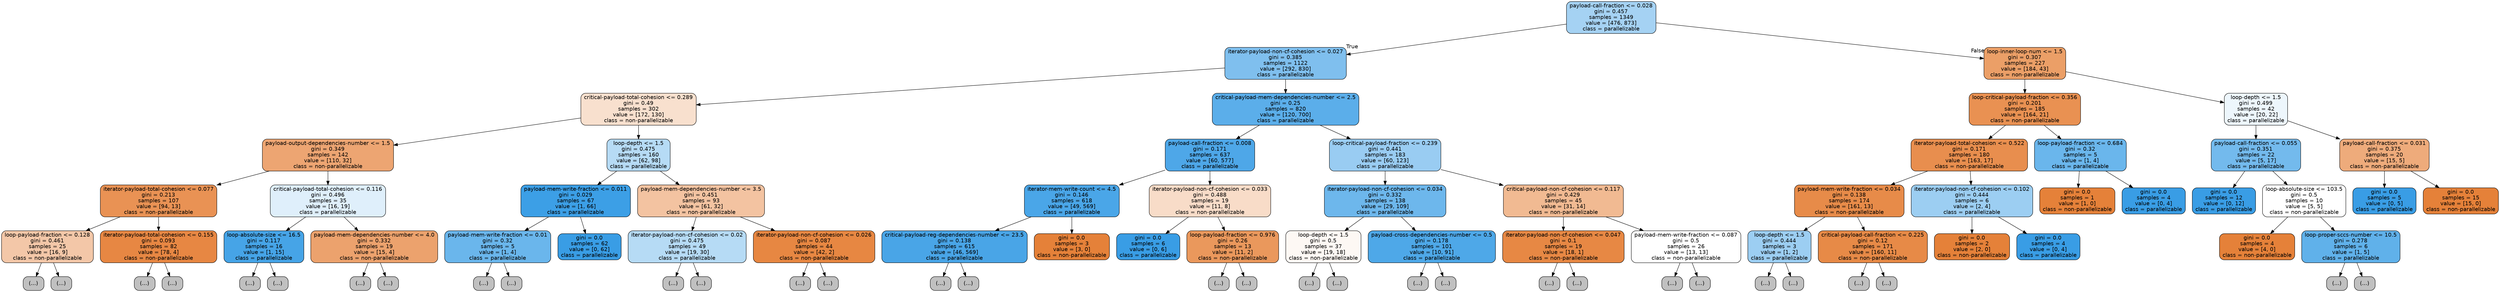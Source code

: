 digraph Tree {
node [shape=box, style="filled, rounded", color="black", fontname=helvetica] ;
edge [fontname=helvetica] ;
0 [label="payload-call-fraction <= 0.028\ngini = 0.457\nsamples = 1349\nvalue = [476, 873]\nclass = parallelizable", fillcolor="#399de574"] ;
1 [label="iterator-payload-non-cf-cohesion <= 0.027\ngini = 0.385\nsamples = 1122\nvalue = [292, 830]\nclass = parallelizable", fillcolor="#399de5a5"] ;
0 -> 1 [labeldistance=2.5, labelangle=45, headlabel="True"] ;
2 [label="critical-payload-total-cohesion <= 0.289\ngini = 0.49\nsamples = 302\nvalue = [172, 130]\nclass = non-parallelizable", fillcolor="#e581393e"] ;
1 -> 2 ;
3 [label="payload-output-dependencies-number <= 1.5\ngini = 0.349\nsamples = 142\nvalue = [110, 32]\nclass = non-parallelizable", fillcolor="#e58139b5"] ;
2 -> 3 ;
4 [label="iterator-payload-total-cohesion <= 0.077\ngini = 0.213\nsamples = 107\nvalue = [94, 13]\nclass = non-parallelizable", fillcolor="#e58139dc"] ;
3 -> 4 ;
5 [label="loop-payload-fraction <= 0.128\ngini = 0.461\nsamples = 25\nvalue = [16, 9]\nclass = non-parallelizable", fillcolor="#e5813970"] ;
4 -> 5 ;
6 [label="(...)", fillcolor="#C0C0C0"] ;
5 -> 6 ;
11 [label="(...)", fillcolor="#C0C0C0"] ;
5 -> 11 ;
16 [label="iterator-payload-total-cohesion <= 0.155\ngini = 0.093\nsamples = 82\nvalue = [78, 4]\nclass = non-parallelizable", fillcolor="#e58139f2"] ;
4 -> 16 ;
17 [label="(...)", fillcolor="#C0C0C0"] ;
16 -> 17 ;
22 [label="(...)", fillcolor="#C0C0C0"] ;
16 -> 22 ;
27 [label="critical-payload-total-cohesion <= 0.116\ngini = 0.496\nsamples = 35\nvalue = [16, 19]\nclass = parallelizable", fillcolor="#399de528"] ;
3 -> 27 ;
28 [label="loop-absolute-size <= 16.5\ngini = 0.117\nsamples = 16\nvalue = [1, 15]\nclass = parallelizable", fillcolor="#399de5ee"] ;
27 -> 28 ;
29 [label="(...)", fillcolor="#C0C0C0"] ;
28 -> 29 ;
30 [label="(...)", fillcolor="#C0C0C0"] ;
28 -> 30 ;
31 [label="payload-mem-dependencies-number <= 4.0\ngini = 0.332\nsamples = 19\nvalue = [15, 4]\nclass = non-parallelizable", fillcolor="#e58139bb"] ;
27 -> 31 ;
32 [label="(...)", fillcolor="#C0C0C0"] ;
31 -> 32 ;
33 [label="(...)", fillcolor="#C0C0C0"] ;
31 -> 33 ;
38 [label="loop-depth <= 1.5\ngini = 0.475\nsamples = 160\nvalue = [62, 98]\nclass = parallelizable", fillcolor="#399de55e"] ;
2 -> 38 ;
39 [label="payload-mem-write-fraction <= 0.011\ngini = 0.029\nsamples = 67\nvalue = [1, 66]\nclass = parallelizable", fillcolor="#399de5fb"] ;
38 -> 39 ;
40 [label="payload-mem-write-fraction <= 0.01\ngini = 0.32\nsamples = 5\nvalue = [1, 4]\nclass = parallelizable", fillcolor="#399de5bf"] ;
39 -> 40 ;
41 [label="(...)", fillcolor="#C0C0C0"] ;
40 -> 41 ;
42 [label="(...)", fillcolor="#C0C0C0"] ;
40 -> 42 ;
43 [label="gini = 0.0\nsamples = 62\nvalue = [0, 62]\nclass = parallelizable", fillcolor="#399de5ff"] ;
39 -> 43 ;
44 [label="payload-mem-dependencies-number <= 3.5\ngini = 0.451\nsamples = 93\nvalue = [61, 32]\nclass = non-parallelizable", fillcolor="#e5813979"] ;
38 -> 44 ;
45 [label="iterator-payload-non-cf-cohesion <= 0.02\ngini = 0.475\nsamples = 49\nvalue = [19, 30]\nclass = parallelizable", fillcolor="#399de55e"] ;
44 -> 45 ;
46 [label="(...)", fillcolor="#C0C0C0"] ;
45 -> 46 ;
55 [label="(...)", fillcolor="#C0C0C0"] ;
45 -> 55 ;
62 [label="iterator-payload-non-cf-cohesion <= 0.026\ngini = 0.087\nsamples = 44\nvalue = [42, 2]\nclass = non-parallelizable", fillcolor="#e58139f3"] ;
44 -> 62 ;
63 [label="(...)", fillcolor="#C0C0C0"] ;
62 -> 63 ;
68 [label="(...)", fillcolor="#C0C0C0"] ;
62 -> 68 ;
69 [label="critical-payload-mem-dependencies-number <= 2.5\ngini = 0.25\nsamples = 820\nvalue = [120, 700]\nclass = parallelizable", fillcolor="#399de5d3"] ;
1 -> 69 ;
70 [label="payload-call-fraction <= 0.008\ngini = 0.171\nsamples = 637\nvalue = [60, 577]\nclass = parallelizable", fillcolor="#399de5e4"] ;
69 -> 70 ;
71 [label="iterator-mem-write-count <= 4.5\ngini = 0.146\nsamples = 618\nvalue = [49, 569]\nclass = parallelizable", fillcolor="#399de5e9"] ;
70 -> 71 ;
72 [label="critical-payload-reg-dependencies-number <= 23.5\ngini = 0.138\nsamples = 615\nvalue = [46, 569]\nclass = parallelizable", fillcolor="#399de5ea"] ;
71 -> 72 ;
73 [label="(...)", fillcolor="#C0C0C0"] ;
72 -> 73 ;
152 [label="(...)", fillcolor="#C0C0C0"] ;
72 -> 152 ;
153 [label="gini = 0.0\nsamples = 3\nvalue = [3, 0]\nclass = non-parallelizable", fillcolor="#e58139ff"] ;
71 -> 153 ;
154 [label="iterator-payload-non-cf-cohesion <= 0.033\ngini = 0.488\nsamples = 19\nvalue = [11, 8]\nclass = non-parallelizable", fillcolor="#e5813946"] ;
70 -> 154 ;
155 [label="gini = 0.0\nsamples = 6\nvalue = [0, 6]\nclass = parallelizable", fillcolor="#399de5ff"] ;
154 -> 155 ;
156 [label="loop-payload-fraction <= 0.976\ngini = 0.26\nsamples = 13\nvalue = [11, 2]\nclass = non-parallelizable", fillcolor="#e58139d1"] ;
154 -> 156 ;
157 [label="(...)", fillcolor="#C0C0C0"] ;
156 -> 157 ;
160 [label="(...)", fillcolor="#C0C0C0"] ;
156 -> 160 ;
161 [label="loop-critical-payload-fraction <= 0.239\ngini = 0.441\nsamples = 183\nvalue = [60, 123]\nclass = parallelizable", fillcolor="#399de583"] ;
69 -> 161 ;
162 [label="iterator-payload-non-cf-cohesion <= 0.034\ngini = 0.332\nsamples = 138\nvalue = [29, 109]\nclass = parallelizable", fillcolor="#399de5bb"] ;
161 -> 162 ;
163 [label="loop-depth <= 1.5\ngini = 0.5\nsamples = 37\nvalue = [19, 18]\nclass = non-parallelizable", fillcolor="#e581390d"] ;
162 -> 163 ;
164 [label="(...)", fillcolor="#C0C0C0"] ;
163 -> 164 ;
167 [label="(...)", fillcolor="#C0C0C0"] ;
163 -> 167 ;
176 [label="payload-cross-dependencies-number <= 0.5\ngini = 0.178\nsamples = 101\nvalue = [10, 91]\nclass = parallelizable", fillcolor="#399de5e3"] ;
162 -> 176 ;
177 [label="(...)", fillcolor="#C0C0C0"] ;
176 -> 177 ;
192 [label="(...)", fillcolor="#C0C0C0"] ;
176 -> 192 ;
197 [label="critical-payload-non-cf-cohesion <= 0.117\ngini = 0.429\nsamples = 45\nvalue = [31, 14]\nclass = non-parallelizable", fillcolor="#e581398c"] ;
161 -> 197 ;
198 [label="iterator-payload-non-cf-cohesion <= 0.047\ngini = 0.1\nsamples = 19\nvalue = [18, 1]\nclass = non-parallelizable", fillcolor="#e58139f1"] ;
197 -> 198 ;
199 [label="(...)", fillcolor="#C0C0C0"] ;
198 -> 199 ;
200 [label="(...)", fillcolor="#C0C0C0"] ;
198 -> 200 ;
203 [label="payload-mem-write-fraction <= 0.087\ngini = 0.5\nsamples = 26\nvalue = [13, 13]\nclass = non-parallelizable", fillcolor="#e5813900"] ;
197 -> 203 ;
204 [label="(...)", fillcolor="#C0C0C0"] ;
203 -> 204 ;
217 [label="(...)", fillcolor="#C0C0C0"] ;
203 -> 217 ;
218 [label="loop-inner-loop-num <= 1.5\ngini = 0.307\nsamples = 227\nvalue = [184, 43]\nclass = non-parallelizable", fillcolor="#e58139c3"] ;
0 -> 218 [labeldistance=2.5, labelangle=-45, headlabel="False"] ;
219 [label="loop-critical-payload-fraction <= 0.356\ngini = 0.201\nsamples = 185\nvalue = [164, 21]\nclass = non-parallelizable", fillcolor="#e58139de"] ;
218 -> 219 ;
220 [label="iterator-payload-total-cohesion <= 0.522\ngini = 0.171\nsamples = 180\nvalue = [163, 17]\nclass = non-parallelizable", fillcolor="#e58139e4"] ;
219 -> 220 ;
221 [label="payload-mem-write-fraction <= 0.034\ngini = 0.138\nsamples = 174\nvalue = [161, 13]\nclass = non-parallelizable", fillcolor="#e58139ea"] ;
220 -> 221 ;
222 [label="loop-depth <= 1.5\ngini = 0.444\nsamples = 3\nvalue = [1, 2]\nclass = parallelizable", fillcolor="#399de57f"] ;
221 -> 222 ;
223 [label="(...)", fillcolor="#C0C0C0"] ;
222 -> 223 ;
224 [label="(...)", fillcolor="#C0C0C0"] ;
222 -> 224 ;
225 [label="critical-payload-call-fraction <= 0.225\ngini = 0.12\nsamples = 171\nvalue = [160, 11]\nclass = non-parallelizable", fillcolor="#e58139ed"] ;
221 -> 225 ;
226 [label="(...)", fillcolor="#C0C0C0"] ;
225 -> 226 ;
249 [label="(...)", fillcolor="#C0C0C0"] ;
225 -> 249 ;
250 [label="iterator-payload-non-cf-cohesion <= 0.102\ngini = 0.444\nsamples = 6\nvalue = [2, 4]\nclass = parallelizable", fillcolor="#399de57f"] ;
220 -> 250 ;
251 [label="gini = 0.0\nsamples = 2\nvalue = [2, 0]\nclass = non-parallelizable", fillcolor="#e58139ff"] ;
250 -> 251 ;
252 [label="gini = 0.0\nsamples = 4\nvalue = [0, 4]\nclass = parallelizable", fillcolor="#399de5ff"] ;
250 -> 252 ;
253 [label="loop-payload-fraction <= 0.684\ngini = 0.32\nsamples = 5\nvalue = [1, 4]\nclass = parallelizable", fillcolor="#399de5bf"] ;
219 -> 253 ;
254 [label="gini = 0.0\nsamples = 1\nvalue = [1, 0]\nclass = non-parallelizable", fillcolor="#e58139ff"] ;
253 -> 254 ;
255 [label="gini = 0.0\nsamples = 4\nvalue = [0, 4]\nclass = parallelizable", fillcolor="#399de5ff"] ;
253 -> 255 ;
256 [label="loop-depth <= 1.5\ngini = 0.499\nsamples = 42\nvalue = [20, 22]\nclass = parallelizable", fillcolor="#399de517"] ;
218 -> 256 ;
257 [label="payload-call-fraction <= 0.055\ngini = 0.351\nsamples = 22\nvalue = [5, 17]\nclass = parallelizable", fillcolor="#399de5b4"] ;
256 -> 257 ;
258 [label="gini = 0.0\nsamples = 12\nvalue = [0, 12]\nclass = parallelizable", fillcolor="#399de5ff"] ;
257 -> 258 ;
259 [label="loop-absolute-size <= 103.5\ngini = 0.5\nsamples = 10\nvalue = [5, 5]\nclass = non-parallelizable", fillcolor="#e5813900"] ;
257 -> 259 ;
260 [label="gini = 0.0\nsamples = 4\nvalue = [4, 0]\nclass = non-parallelizable", fillcolor="#e58139ff"] ;
259 -> 260 ;
261 [label="loop-proper-sccs-number <= 10.5\ngini = 0.278\nsamples = 6\nvalue = [1, 5]\nclass = parallelizable", fillcolor="#399de5cc"] ;
259 -> 261 ;
262 [label="(...)", fillcolor="#C0C0C0"] ;
261 -> 262 ;
263 [label="(...)", fillcolor="#C0C0C0"] ;
261 -> 263 ;
264 [label="payload-call-fraction <= 0.031\ngini = 0.375\nsamples = 20\nvalue = [15, 5]\nclass = non-parallelizable", fillcolor="#e58139aa"] ;
256 -> 264 ;
265 [label="gini = 0.0\nsamples = 5\nvalue = [0, 5]\nclass = parallelizable", fillcolor="#399de5ff"] ;
264 -> 265 ;
266 [label="gini = 0.0\nsamples = 15\nvalue = [15, 0]\nclass = non-parallelizable", fillcolor="#e58139ff"] ;
264 -> 266 ;
}